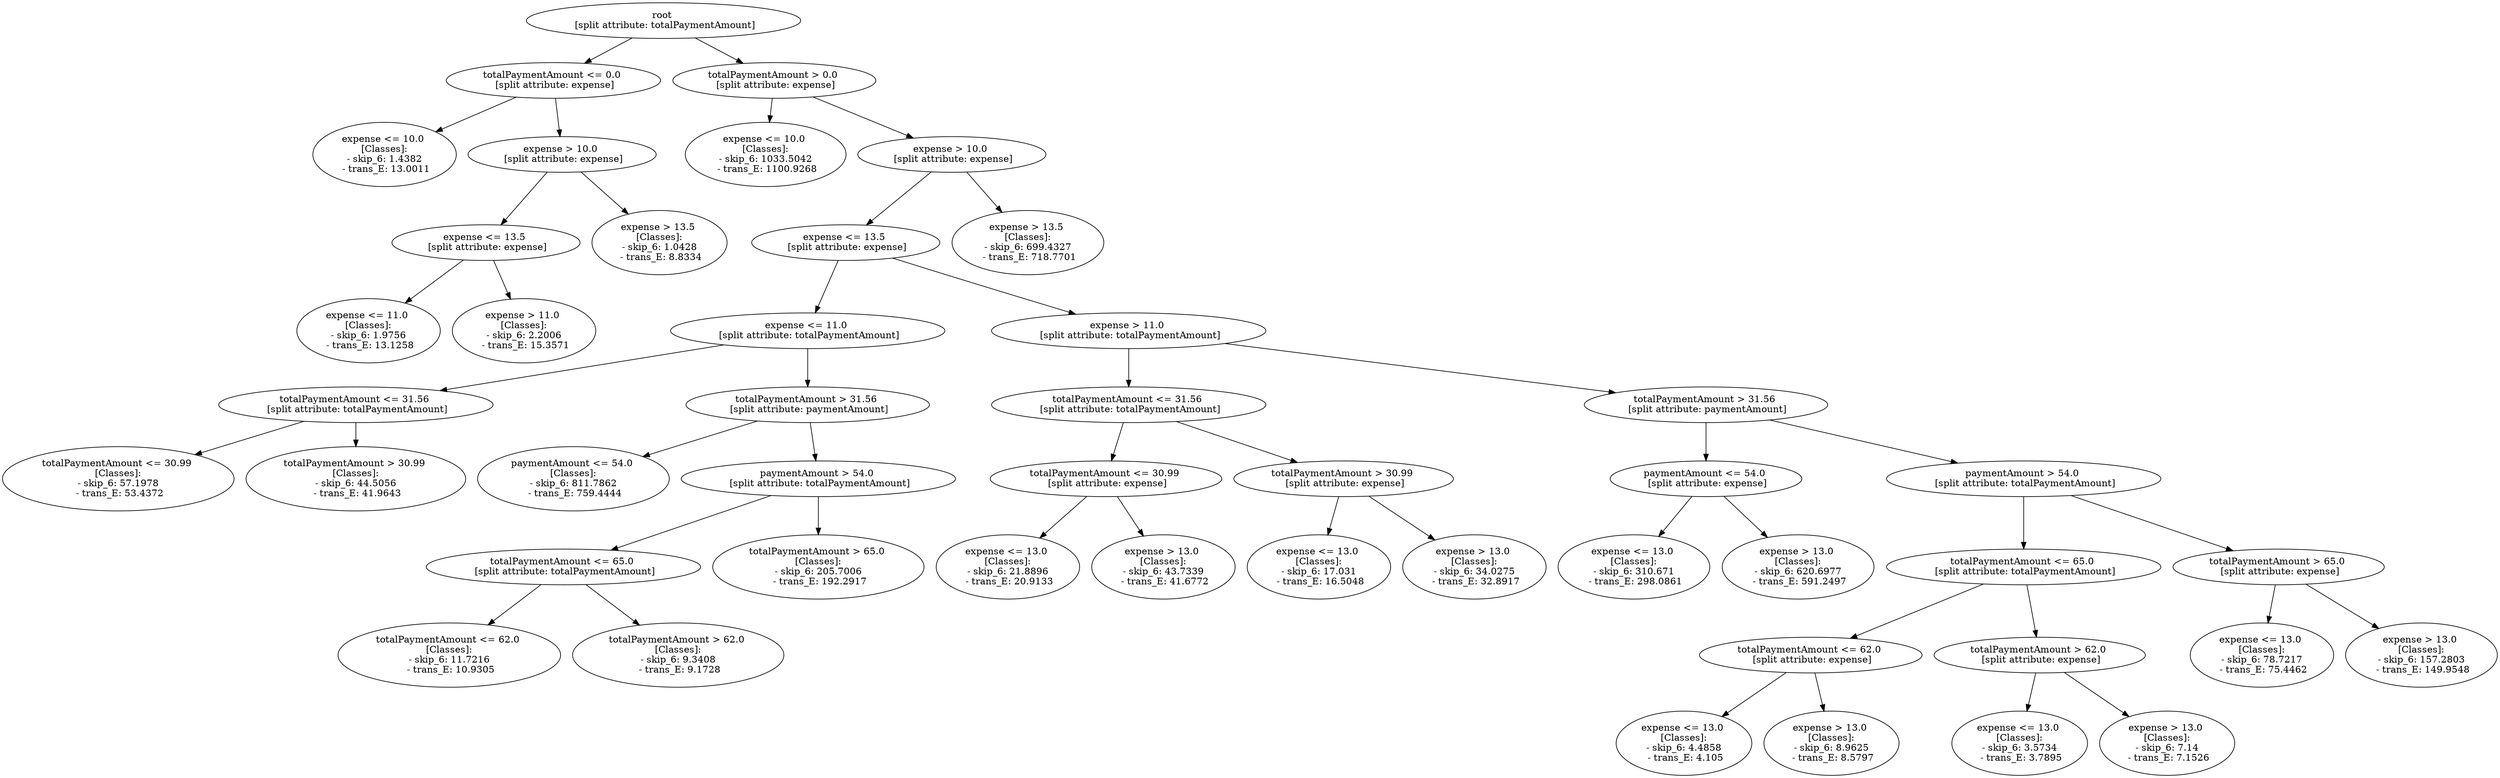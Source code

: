 // Road_Traffic_Fine_Management_Process-p_7-4
digraph "Road_Traffic_Fine_Management_Process-p_7-4" {
	"ce71cef5-e7f5-4b61-879f-6a1dbf60f900" [label="root 
 [split attribute: totalPaymentAmount]"]
	"461270c1-b85c-44a6-b450-5d1b558b684d" [label="totalPaymentAmount <= 0.0 
 [split attribute: expense]"]
	"ce71cef5-e7f5-4b61-879f-6a1dbf60f900" -> "461270c1-b85c-44a6-b450-5d1b558b684d"
	"fe16bc51-aa91-4cf5-8435-b01433dadfac" [label="expense <= 10.0 
 [Classes]: 
 - skip_6: 1.4382 
 - trans_E: 13.0011"]
	"461270c1-b85c-44a6-b450-5d1b558b684d" -> "fe16bc51-aa91-4cf5-8435-b01433dadfac"
	"f8a7a94f-6035-4328-b1a3-0cd69cd96e0c" [label="expense > 10.0 
 [split attribute: expense]"]
	"461270c1-b85c-44a6-b450-5d1b558b684d" -> "f8a7a94f-6035-4328-b1a3-0cd69cd96e0c"
	"0b16a329-ce35-4207-8fe8-f822fce1a076" [label="expense <= 13.5 
 [split attribute: expense]"]
	"f8a7a94f-6035-4328-b1a3-0cd69cd96e0c" -> "0b16a329-ce35-4207-8fe8-f822fce1a076"
	"a663e8bd-7904-482c-a78f-0245e0e0a450" [label="expense <= 11.0 
 [Classes]: 
 - skip_6: 1.9756 
 - trans_E: 13.1258"]
	"0b16a329-ce35-4207-8fe8-f822fce1a076" -> "a663e8bd-7904-482c-a78f-0245e0e0a450"
	"b816fd6c-0e1b-464b-94ed-f28315917ebb" [label="expense > 11.0 
 [Classes]: 
 - skip_6: 2.2006 
 - trans_E: 15.3571"]
	"0b16a329-ce35-4207-8fe8-f822fce1a076" -> "b816fd6c-0e1b-464b-94ed-f28315917ebb"
	"97dfa57f-509b-4fcf-b7ff-cfafce0d9a1d" [label="expense > 13.5 
 [Classes]: 
 - skip_6: 1.0428 
 - trans_E: 8.8334"]
	"f8a7a94f-6035-4328-b1a3-0cd69cd96e0c" -> "97dfa57f-509b-4fcf-b7ff-cfafce0d9a1d"
	"250ab5c7-3059-41ab-b9cf-1d259608079d" [label="totalPaymentAmount > 0.0 
 [split attribute: expense]"]
	"ce71cef5-e7f5-4b61-879f-6a1dbf60f900" -> "250ab5c7-3059-41ab-b9cf-1d259608079d"
	"1e5aff23-d9a9-44a3-9dbf-6c1aa8dd711e" [label="expense <= 10.0 
 [Classes]: 
 - skip_6: 1033.5042 
 - trans_E: 1100.9268"]
	"250ab5c7-3059-41ab-b9cf-1d259608079d" -> "1e5aff23-d9a9-44a3-9dbf-6c1aa8dd711e"
	"9a8c7efa-0481-4151-8003-af4783960d68" [label="expense > 10.0 
 [split attribute: expense]"]
	"250ab5c7-3059-41ab-b9cf-1d259608079d" -> "9a8c7efa-0481-4151-8003-af4783960d68"
	"e3ce8f2a-712c-47c5-a680-aab9ea6dde4d" [label="expense <= 13.5 
 [split attribute: expense]"]
	"9a8c7efa-0481-4151-8003-af4783960d68" -> "e3ce8f2a-712c-47c5-a680-aab9ea6dde4d"
	"32bbdece-a5a2-4fd6-a053-5836b1adf49d" [label="expense <= 11.0 
 [split attribute: totalPaymentAmount]"]
	"e3ce8f2a-712c-47c5-a680-aab9ea6dde4d" -> "32bbdece-a5a2-4fd6-a053-5836b1adf49d"
	"07163229-2d3b-4f75-bc69-94f603207836" [label="totalPaymentAmount <= 31.56 
 [split attribute: totalPaymentAmount]"]
	"32bbdece-a5a2-4fd6-a053-5836b1adf49d" -> "07163229-2d3b-4f75-bc69-94f603207836"
	"3079711a-5cc0-46a5-ab75-2832f5a3b692" [label="totalPaymentAmount <= 30.99 
 [Classes]: 
 - skip_6: 57.1978 
 - trans_E: 53.4372"]
	"07163229-2d3b-4f75-bc69-94f603207836" -> "3079711a-5cc0-46a5-ab75-2832f5a3b692"
	"d66f510d-1009-4d6f-bda0-fe6195fce0dd" [label="totalPaymentAmount > 30.99 
 [Classes]: 
 - skip_6: 44.5056 
 - trans_E: 41.9643"]
	"07163229-2d3b-4f75-bc69-94f603207836" -> "d66f510d-1009-4d6f-bda0-fe6195fce0dd"
	"db48d039-0b02-40ee-b8c7-d3e7636d8f69" [label="totalPaymentAmount > 31.56 
 [split attribute: paymentAmount]"]
	"32bbdece-a5a2-4fd6-a053-5836b1adf49d" -> "db48d039-0b02-40ee-b8c7-d3e7636d8f69"
	"1d344645-9810-42f0-ac74-53c4848e6830" [label="paymentAmount <= 54.0 
 [Classes]: 
 - skip_6: 811.7862 
 - trans_E: 759.4444"]
	"db48d039-0b02-40ee-b8c7-d3e7636d8f69" -> "1d344645-9810-42f0-ac74-53c4848e6830"
	"aa88cf9a-8293-4139-9d92-4554da3fb413" [label="paymentAmount > 54.0 
 [split attribute: totalPaymentAmount]"]
	"db48d039-0b02-40ee-b8c7-d3e7636d8f69" -> "aa88cf9a-8293-4139-9d92-4554da3fb413"
	"5a15896f-57b7-413a-a895-7713a3242c69" [label="totalPaymentAmount <= 65.0 
 [split attribute: totalPaymentAmount]"]
	"aa88cf9a-8293-4139-9d92-4554da3fb413" -> "5a15896f-57b7-413a-a895-7713a3242c69"
	"0e2c73a3-0d0d-4b8e-87c9-98dfb2dbf059" [label="totalPaymentAmount <= 62.0 
 [Classes]: 
 - skip_6: 11.7216 
 - trans_E: 10.9305"]
	"5a15896f-57b7-413a-a895-7713a3242c69" -> "0e2c73a3-0d0d-4b8e-87c9-98dfb2dbf059"
	"e4ae087b-f3b6-4906-a25b-8ea5fed8bd23" [label="totalPaymentAmount > 62.0 
 [Classes]: 
 - skip_6: 9.3408 
 - trans_E: 9.1728"]
	"5a15896f-57b7-413a-a895-7713a3242c69" -> "e4ae087b-f3b6-4906-a25b-8ea5fed8bd23"
	"d309838f-40e2-4b11-9100-3ad17a460624" [label="totalPaymentAmount > 65.0 
 [Classes]: 
 - skip_6: 205.7006 
 - trans_E: 192.2917"]
	"aa88cf9a-8293-4139-9d92-4554da3fb413" -> "d309838f-40e2-4b11-9100-3ad17a460624"
	"3acde1b5-934f-4e37-8eb4-9e1bf6377af0" [label="expense > 11.0 
 [split attribute: totalPaymentAmount]"]
	"e3ce8f2a-712c-47c5-a680-aab9ea6dde4d" -> "3acde1b5-934f-4e37-8eb4-9e1bf6377af0"
	"eb09c0fa-7e0d-466c-9bbe-7cbfebb10bf3" [label="totalPaymentAmount <= 31.56 
 [split attribute: totalPaymentAmount]"]
	"3acde1b5-934f-4e37-8eb4-9e1bf6377af0" -> "eb09c0fa-7e0d-466c-9bbe-7cbfebb10bf3"
	"a2270109-72f5-457d-a3f7-e49160b1a406" [label="totalPaymentAmount <= 30.99 
 [split attribute: expense]"]
	"eb09c0fa-7e0d-466c-9bbe-7cbfebb10bf3" -> "a2270109-72f5-457d-a3f7-e49160b1a406"
	"a21f171e-cf36-4ceb-b210-4d060184ca38" [label="expense <= 13.0 
 [Classes]: 
 - skip_6: 21.8896 
 - trans_E: 20.9133"]
	"a2270109-72f5-457d-a3f7-e49160b1a406" -> "a21f171e-cf36-4ceb-b210-4d060184ca38"
	"3d7b4fe6-df82-4eb3-a1f1-309223342cf2" [label="expense > 13.0 
 [Classes]: 
 - skip_6: 43.7339 
 - trans_E: 41.6772"]
	"a2270109-72f5-457d-a3f7-e49160b1a406" -> "3d7b4fe6-df82-4eb3-a1f1-309223342cf2"
	"2a748b0d-86ed-4eb9-b36f-3d07487b4f8b" [label="totalPaymentAmount > 30.99 
 [split attribute: expense]"]
	"eb09c0fa-7e0d-466c-9bbe-7cbfebb10bf3" -> "2a748b0d-86ed-4eb9-b36f-3d07487b4f8b"
	"bedcb378-c073-4360-84dd-c3da26746916" [label="expense <= 13.0 
 [Classes]: 
 - skip_6: 17.031 
 - trans_E: 16.5048"]
	"2a748b0d-86ed-4eb9-b36f-3d07487b4f8b" -> "bedcb378-c073-4360-84dd-c3da26746916"
	"2b967dd1-0e40-4ef8-b0fe-e6090f34811d" [label="expense > 13.0 
 [Classes]: 
 - skip_6: 34.0275 
 - trans_E: 32.8917"]
	"2a748b0d-86ed-4eb9-b36f-3d07487b4f8b" -> "2b967dd1-0e40-4ef8-b0fe-e6090f34811d"
	"040fe908-7c78-45e5-bbad-b6f6c49e2b3e" [label="totalPaymentAmount > 31.56 
 [split attribute: paymentAmount]"]
	"3acde1b5-934f-4e37-8eb4-9e1bf6377af0" -> "040fe908-7c78-45e5-bbad-b6f6c49e2b3e"
	"7a7f134c-02c4-4025-b53c-a9cda82806e5" [label="paymentAmount <= 54.0 
 [split attribute: expense]"]
	"040fe908-7c78-45e5-bbad-b6f6c49e2b3e" -> "7a7f134c-02c4-4025-b53c-a9cda82806e5"
	"eb06194d-c3de-4720-b042-d6f764889ff9" [label="expense <= 13.0 
 [Classes]: 
 - skip_6: 310.671 
 - trans_E: 298.0861"]
	"7a7f134c-02c4-4025-b53c-a9cda82806e5" -> "eb06194d-c3de-4720-b042-d6f764889ff9"
	"13eecb4e-36c9-4c70-9b94-e1bf9a592edb" [label="expense > 13.0 
 [Classes]: 
 - skip_6: 620.6977 
 - trans_E: 591.2497"]
	"7a7f134c-02c4-4025-b53c-a9cda82806e5" -> "13eecb4e-36c9-4c70-9b94-e1bf9a592edb"
	"8ac50dfe-1795-4d44-9a4a-d6965b9f03c9" [label="paymentAmount > 54.0 
 [split attribute: totalPaymentAmount]"]
	"040fe908-7c78-45e5-bbad-b6f6c49e2b3e" -> "8ac50dfe-1795-4d44-9a4a-d6965b9f03c9"
	"eca1c8b5-de64-4567-956e-f288da22ac4d" [label="totalPaymentAmount <= 65.0 
 [split attribute: totalPaymentAmount]"]
	"8ac50dfe-1795-4d44-9a4a-d6965b9f03c9" -> "eca1c8b5-de64-4567-956e-f288da22ac4d"
	"e5c55dc8-fcd8-438c-8750-23bf20f08242" [label="totalPaymentAmount <= 62.0 
 [split attribute: expense]"]
	"eca1c8b5-de64-4567-956e-f288da22ac4d" -> "e5c55dc8-fcd8-438c-8750-23bf20f08242"
	"911f16cf-e0bb-48bc-a9c7-ca2456f5bddd" [label="expense <= 13.0 
 [Classes]: 
 - skip_6: 4.4858 
 - trans_E: 4.105"]
	"e5c55dc8-fcd8-438c-8750-23bf20f08242" -> "911f16cf-e0bb-48bc-a9c7-ca2456f5bddd"
	"1cf4372c-d68f-45bd-8d81-fa5be8343d88" [label="expense > 13.0 
 [Classes]: 
 - skip_6: 8.9625 
 - trans_E: 8.5797"]
	"e5c55dc8-fcd8-438c-8750-23bf20f08242" -> "1cf4372c-d68f-45bd-8d81-fa5be8343d88"
	"4fa3a622-a355-4ba7-b044-f05a2e642efc" [label="totalPaymentAmount > 62.0 
 [split attribute: expense]"]
	"eca1c8b5-de64-4567-956e-f288da22ac4d" -> "4fa3a622-a355-4ba7-b044-f05a2e642efc"
	"29489306-fe8f-425f-95bc-414d582c1967" [label="expense <= 13.0 
 [Classes]: 
 - skip_6: 3.5734 
 - trans_E: 3.7895"]
	"4fa3a622-a355-4ba7-b044-f05a2e642efc" -> "29489306-fe8f-425f-95bc-414d582c1967"
	"77484897-cd4f-4488-a388-c4e66aefb8e1" [label="expense > 13.0 
 [Classes]: 
 - skip_6: 7.14 
 - trans_E: 7.1526"]
	"4fa3a622-a355-4ba7-b044-f05a2e642efc" -> "77484897-cd4f-4488-a388-c4e66aefb8e1"
	"9e54950e-755c-4805-b99e-59597b63df1b" [label="totalPaymentAmount > 65.0 
 [split attribute: expense]"]
	"8ac50dfe-1795-4d44-9a4a-d6965b9f03c9" -> "9e54950e-755c-4805-b99e-59597b63df1b"
	"089badb7-2480-4546-be6c-6fb63791b231" [label="expense <= 13.0 
 [Classes]: 
 - skip_6: 78.7217 
 - trans_E: 75.4462"]
	"9e54950e-755c-4805-b99e-59597b63df1b" -> "089badb7-2480-4546-be6c-6fb63791b231"
	"b467ebf4-0cb9-48e8-9a95-89f9d8817836" [label="expense > 13.0 
 [Classes]: 
 - skip_6: 157.2803 
 - trans_E: 149.9548"]
	"9e54950e-755c-4805-b99e-59597b63df1b" -> "b467ebf4-0cb9-48e8-9a95-89f9d8817836"
	"bb0a8dc5-85a3-42ee-baea-17e3552f612a" [label="expense > 13.5 
 [Classes]: 
 - skip_6: 699.4327 
 - trans_E: 718.7701"]
	"9a8c7efa-0481-4151-8003-af4783960d68" -> "bb0a8dc5-85a3-42ee-baea-17e3552f612a"
}
